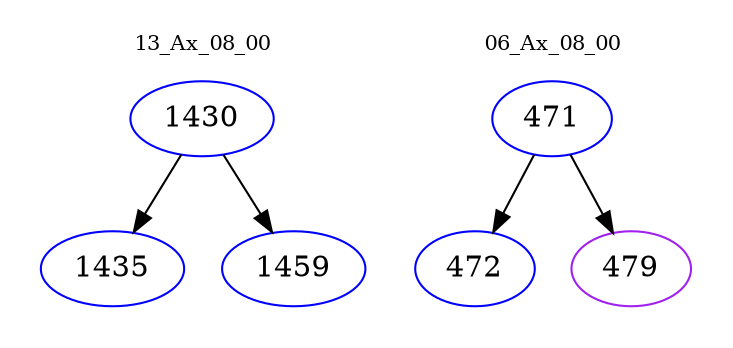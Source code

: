 digraph{
subgraph cluster_0 {
color = white
label = "13_Ax_08_00";
fontsize=10;
T0_1430 [label="1430", color="blue"]
T0_1430 -> T0_1435 [color="black"]
T0_1435 [label="1435", color="blue"]
T0_1430 -> T0_1459 [color="black"]
T0_1459 [label="1459", color="blue"]
}
subgraph cluster_1 {
color = white
label = "06_Ax_08_00";
fontsize=10;
T1_471 [label="471", color="blue"]
T1_471 -> T1_472 [color="black"]
T1_472 [label="472", color="blue"]
T1_471 -> T1_479 [color="black"]
T1_479 [label="479", color="purple"]
}
}
